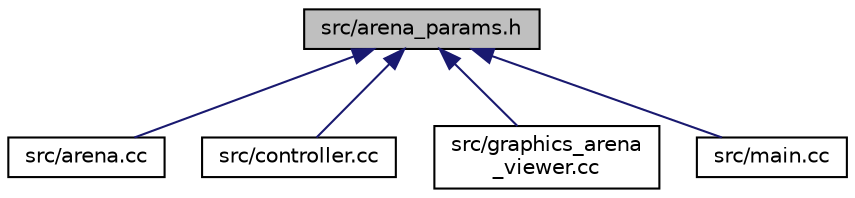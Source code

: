 digraph "src/arena_params.h"
{
  edge [fontname="Helvetica",fontsize="10",labelfontname="Helvetica",labelfontsize="10"];
  node [fontname="Helvetica",fontsize="10",shape=record];
  Node1 [label="src/arena_params.h",height=0.2,width=0.4,color="black", fillcolor="grey75", style="filled", fontcolor="black"];
  Node1 -> Node2 [dir="back",color="midnightblue",fontsize="10",style="solid"];
  Node2 [label="src/arena.cc",height=0.2,width=0.4,color="black", fillcolor="white", style="filled",URL="$arena_8cc.html"];
  Node1 -> Node3 [dir="back",color="midnightblue",fontsize="10",style="solid"];
  Node3 [label="src/controller.cc",height=0.2,width=0.4,color="black", fillcolor="white", style="filled",URL="$controller_8cc.html"];
  Node1 -> Node4 [dir="back",color="midnightblue",fontsize="10",style="solid"];
  Node4 [label="src/graphics_arena\l_viewer.cc",height=0.2,width=0.4,color="black", fillcolor="white", style="filled",URL="$graphics__arena__viewer_8cc.html"];
  Node1 -> Node5 [dir="back",color="midnightblue",fontsize="10",style="solid"];
  Node5 [label="src/main.cc",height=0.2,width=0.4,color="black", fillcolor="white", style="filled",URL="$main_8cc.html"];
}

